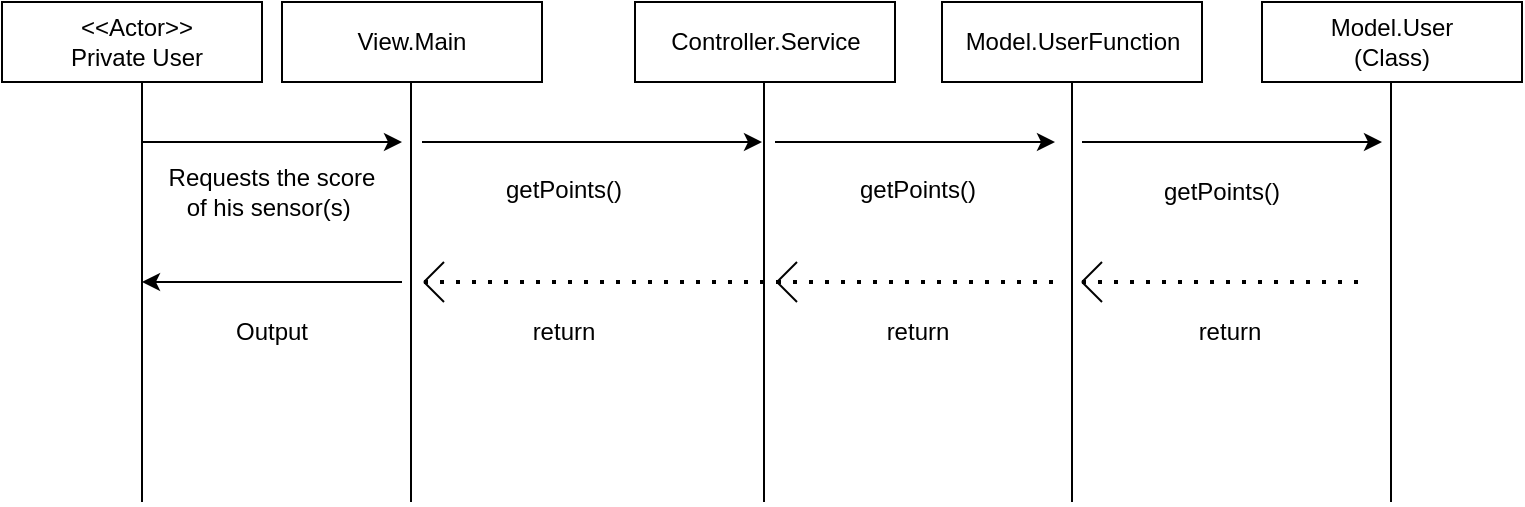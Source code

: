 <mxfile version="21.2.4" type="device">
  <diagram id="0Zi-DuWe4pThfq4NPJX8" name="Page-1">
    <mxGraphModel dx="916" dy="345" grid="1" gridSize="10" guides="1" tooltips="1" connect="1" arrows="1" fold="1" page="1" pageScale="1" pageWidth="827" pageHeight="1169" math="0" shadow="0">
      <root>
        <mxCell id="0" />
        <mxCell id="1" parent="0" />
        <mxCell id="J0QvIkvwXVLmpFwyTLTm-3" value="" style="rounded=0;whiteSpace=wrap;html=1;" parent="1" vertex="1">
          <mxGeometry x="150" y="10" width="130" height="40" as="geometry" />
        </mxCell>
        <mxCell id="J0QvIkvwXVLmpFwyTLTm-5" value="View.Main" style="text;html=1;strokeColor=none;fillColor=none;align=center;verticalAlign=middle;whiteSpace=wrap;rounded=0;" parent="1" vertex="1">
          <mxGeometry x="185" y="15" width="60" height="30" as="geometry" />
        </mxCell>
        <mxCell id="J0QvIkvwXVLmpFwyTLTm-8" value="" style="rounded=0;whiteSpace=wrap;html=1;" parent="1" vertex="1">
          <mxGeometry x="10" y="10" width="130" height="40" as="geometry" />
        </mxCell>
        <mxCell id="J0QvIkvwXVLmpFwyTLTm-9" value="&amp;lt;&amp;lt;Actor&amp;gt;&amp;gt;&lt;br&gt;Private User" style="text;html=1;strokeColor=none;fillColor=none;align=center;verticalAlign=middle;whiteSpace=wrap;rounded=0;" parent="1" vertex="1">
          <mxGeometry x="30" y="15" width="95" height="30" as="geometry" />
        </mxCell>
        <mxCell id="J0QvIkvwXVLmpFwyTLTm-11" value="" style="endArrow=classic;html=1;rounded=0;" parent="1" edge="1">
          <mxGeometry width="50" height="50" relative="1" as="geometry">
            <mxPoint x="80" y="80" as="sourcePoint" />
            <mxPoint x="210" y="80" as="targetPoint" />
          </mxGeometry>
        </mxCell>
        <mxCell id="J0QvIkvwXVLmpFwyTLTm-14" value="Requests the score&lt;br&gt;of his sensor(s)&amp;nbsp;" style="text;html=1;strokeColor=none;fillColor=none;align=center;verticalAlign=middle;whiteSpace=wrap;rounded=0;" parent="1" vertex="1">
          <mxGeometry x="80" y="90" width="130" height="30" as="geometry" />
        </mxCell>
        <mxCell id="J0QvIkvwXVLmpFwyTLTm-26" value="" style="endArrow=none;html=1;rounded=0;entryX=0.5;entryY=1;entryDx=0;entryDy=0;" parent="1" edge="1">
          <mxGeometry width="50" height="50" relative="1" as="geometry">
            <mxPoint x="214.5" y="260" as="sourcePoint" />
            <mxPoint x="214.5" y="50" as="targetPoint" />
          </mxGeometry>
        </mxCell>
        <mxCell id="J0QvIkvwXVLmpFwyTLTm-27" value="" style="endArrow=none;html=1;rounded=0;entryX=0.5;entryY=1;entryDx=0;entryDy=0;" parent="1" edge="1">
          <mxGeometry width="50" height="50" relative="1" as="geometry">
            <mxPoint x="80" y="260" as="sourcePoint" />
            <mxPoint x="80" y="50" as="targetPoint" />
          </mxGeometry>
        </mxCell>
        <mxCell id="J0QvIkvwXVLmpFwyTLTm-28" value="" style="endArrow=classic;html=1;rounded=0;" parent="1" edge="1">
          <mxGeometry width="50" height="50" relative="1" as="geometry">
            <mxPoint x="220" y="80" as="sourcePoint" />
            <mxPoint x="390" y="80" as="targetPoint" />
          </mxGeometry>
        </mxCell>
        <mxCell id="J0QvIkvwXVLmpFwyTLTm-30" value="getPoints()" style="text;html=1;strokeColor=none;fillColor=none;align=center;verticalAlign=middle;whiteSpace=wrap;rounded=0;" parent="1" vertex="1">
          <mxGeometry x="221" y="89" width="140" height="30" as="geometry" />
        </mxCell>
        <mxCell id="J0QvIkvwXVLmpFwyTLTm-46" value="" style="endArrow=none;dashed=1;html=1;dashPattern=1 3;strokeWidth=2;rounded=0;" parent="1" edge="1">
          <mxGeometry width="50" height="50" relative="1" as="geometry">
            <mxPoint x="221" y="150" as="sourcePoint" />
            <mxPoint x="400" y="150" as="targetPoint" />
          </mxGeometry>
        </mxCell>
        <mxCell id="J0QvIkvwXVLmpFwyTLTm-47" value="" style="endArrow=none;html=1;rounded=0;" parent="1" edge="1">
          <mxGeometry width="50" height="50" relative="1" as="geometry">
            <mxPoint x="221" y="150" as="sourcePoint" />
            <mxPoint x="231" y="140" as="targetPoint" />
          </mxGeometry>
        </mxCell>
        <mxCell id="J0QvIkvwXVLmpFwyTLTm-48" value="" style="endArrow=none;html=1;rounded=0;" parent="1" edge="1">
          <mxGeometry width="50" height="50" relative="1" as="geometry">
            <mxPoint x="221" y="150" as="sourcePoint" />
            <mxPoint x="231" y="160" as="targetPoint" />
            <Array as="points">
              <mxPoint x="231" y="160" />
            </Array>
          </mxGeometry>
        </mxCell>
        <mxCell id="J0QvIkvwXVLmpFwyTLTm-49" value="" style="endArrow=classic;html=1;rounded=0;" parent="1" edge="1">
          <mxGeometry width="50" height="50" relative="1" as="geometry">
            <mxPoint x="210" y="150" as="sourcePoint" />
            <mxPoint x="80" y="150" as="targetPoint" />
          </mxGeometry>
        </mxCell>
        <mxCell id="J0QvIkvwXVLmpFwyTLTm-50" value="return" style="text;html=1;strokeColor=none;fillColor=none;align=center;verticalAlign=middle;whiteSpace=wrap;rounded=0;" parent="1" vertex="1">
          <mxGeometry x="261" y="160" width="60" height="30" as="geometry" />
        </mxCell>
        <mxCell id="J0QvIkvwXVLmpFwyTLTm-52" value="Output" style="text;html=1;strokeColor=none;fillColor=none;align=center;verticalAlign=middle;whiteSpace=wrap;rounded=0;" parent="1" vertex="1">
          <mxGeometry x="115" y="160" width="60" height="30" as="geometry" />
        </mxCell>
        <mxCell id="tWReDUVrI50OzmOSi_4m-1" value="" style="rounded=0;whiteSpace=wrap;html=1;" vertex="1" parent="1">
          <mxGeometry x="640" y="10" width="130" height="40" as="geometry" />
        </mxCell>
        <mxCell id="tWReDUVrI50OzmOSi_4m-2" value="Model.User (Class)" style="text;html=1;strokeColor=none;fillColor=none;align=center;verticalAlign=middle;whiteSpace=wrap;rounded=0;" vertex="1" parent="1">
          <mxGeometry x="675" y="15" width="60" height="30" as="geometry" />
        </mxCell>
        <mxCell id="tWReDUVrI50OzmOSi_4m-3" value="" style="endArrow=none;html=1;rounded=0;entryX=0.5;entryY=1;entryDx=0;entryDy=0;" edge="1" parent="1">
          <mxGeometry width="50" height="50" relative="1" as="geometry">
            <mxPoint x="704.5" y="260" as="sourcePoint" />
            <mxPoint x="704.5" y="50" as="targetPoint" />
          </mxGeometry>
        </mxCell>
        <mxCell id="tWReDUVrI50OzmOSi_4m-4" value="" style="rounded=0;whiteSpace=wrap;html=1;" vertex="1" parent="1">
          <mxGeometry x="480" y="10" width="130" height="40" as="geometry" />
        </mxCell>
        <mxCell id="tWReDUVrI50OzmOSi_4m-5" value="Model.UserFunction" style="text;html=1;strokeColor=none;fillColor=none;align=center;verticalAlign=middle;whiteSpace=wrap;rounded=0;" vertex="1" parent="1">
          <mxGeometry x="507.5" y="15" width="75" height="30" as="geometry" />
        </mxCell>
        <mxCell id="tWReDUVrI50OzmOSi_4m-6" value="" style="endArrow=none;html=1;rounded=0;entryX=0.5;entryY=1;entryDx=0;entryDy=0;" edge="1" parent="1" target="tWReDUVrI50OzmOSi_4m-4">
          <mxGeometry width="50" height="50" relative="1" as="geometry">
            <mxPoint x="545" y="260" as="sourcePoint" />
            <mxPoint x="570" y="120" as="targetPoint" />
          </mxGeometry>
        </mxCell>
        <mxCell id="tWReDUVrI50OzmOSi_4m-7" value="" style="endArrow=classic;html=1;rounded=0;" edge="1" parent="1">
          <mxGeometry width="50" height="50" relative="1" as="geometry">
            <mxPoint x="550" y="80" as="sourcePoint" />
            <mxPoint x="700" y="80" as="targetPoint" />
          </mxGeometry>
        </mxCell>
        <mxCell id="tWReDUVrI50OzmOSi_4m-8" value="getPoints()" style="text;html=1;strokeColor=none;fillColor=none;align=center;verticalAlign=middle;whiteSpace=wrap;rounded=0;" vertex="1" parent="1">
          <mxGeometry x="550" y="90" width="140" height="30" as="geometry" />
        </mxCell>
        <mxCell id="tWReDUVrI50OzmOSi_4m-9" value="" style="endArrow=none;dashed=1;html=1;dashPattern=1 3;strokeWidth=2;rounded=0;" edge="1" parent="1">
          <mxGeometry width="50" height="50" relative="1" as="geometry">
            <mxPoint x="550" y="150" as="sourcePoint" />
            <mxPoint x="690" y="150" as="targetPoint" />
          </mxGeometry>
        </mxCell>
        <mxCell id="tWReDUVrI50OzmOSi_4m-10" value="" style="endArrow=none;html=1;rounded=0;" edge="1" parent="1">
          <mxGeometry width="50" height="50" relative="1" as="geometry">
            <mxPoint x="550" y="150" as="sourcePoint" />
            <mxPoint x="560" y="140" as="targetPoint" />
          </mxGeometry>
        </mxCell>
        <mxCell id="tWReDUVrI50OzmOSi_4m-11" value="" style="endArrow=none;html=1;rounded=0;" edge="1" parent="1">
          <mxGeometry width="50" height="50" relative="1" as="geometry">
            <mxPoint x="550" y="150" as="sourcePoint" />
            <mxPoint x="560" y="160" as="targetPoint" />
            <Array as="points">
              <mxPoint x="560" y="160" />
            </Array>
          </mxGeometry>
        </mxCell>
        <mxCell id="tWReDUVrI50OzmOSi_4m-12" value="return" style="text;html=1;strokeColor=none;fillColor=none;align=center;verticalAlign=middle;whiteSpace=wrap;rounded=0;" vertex="1" parent="1">
          <mxGeometry x="594" y="160" width="60" height="30" as="geometry" />
        </mxCell>
        <mxCell id="tWReDUVrI50OzmOSi_4m-13" value="" style="rounded=0;whiteSpace=wrap;html=1;" vertex="1" parent="1">
          <mxGeometry x="326.5" y="10" width="130" height="40" as="geometry" />
        </mxCell>
        <mxCell id="tWReDUVrI50OzmOSi_4m-14" value="Controller.Service" style="text;html=1;strokeColor=none;fillColor=none;align=center;verticalAlign=middle;whiteSpace=wrap;rounded=0;" vertex="1" parent="1">
          <mxGeometry x="361.5" y="15" width="60" height="30" as="geometry" />
        </mxCell>
        <mxCell id="tWReDUVrI50OzmOSi_4m-15" value="" style="endArrow=none;html=1;rounded=0;entryX=0.5;entryY=1;entryDx=0;entryDy=0;" edge="1" parent="1">
          <mxGeometry width="50" height="50" relative="1" as="geometry">
            <mxPoint x="391" y="260" as="sourcePoint" />
            <mxPoint x="391" y="50" as="targetPoint" />
          </mxGeometry>
        </mxCell>
        <mxCell id="tWReDUVrI50OzmOSi_4m-16" value="" style="endArrow=classic;html=1;rounded=0;" edge="1" parent="1">
          <mxGeometry width="50" height="50" relative="1" as="geometry">
            <mxPoint x="396.5" y="80" as="sourcePoint" />
            <mxPoint x="536.5" y="80" as="targetPoint" />
          </mxGeometry>
        </mxCell>
        <mxCell id="tWReDUVrI50OzmOSi_4m-17" value="getPoints()" style="text;html=1;strokeColor=none;fillColor=none;align=center;verticalAlign=middle;whiteSpace=wrap;rounded=0;" vertex="1" parent="1">
          <mxGeometry x="397.5" y="89" width="140" height="30" as="geometry" />
        </mxCell>
        <mxCell id="tWReDUVrI50OzmOSi_4m-18" value="" style="endArrow=none;dashed=1;html=1;dashPattern=1 3;strokeWidth=2;rounded=0;" edge="1" parent="1">
          <mxGeometry width="50" height="50" relative="1" as="geometry">
            <mxPoint x="397.5" y="150" as="sourcePoint" />
            <mxPoint x="537.5" y="150" as="targetPoint" />
          </mxGeometry>
        </mxCell>
        <mxCell id="tWReDUVrI50OzmOSi_4m-19" value="" style="endArrow=none;html=1;rounded=0;" edge="1" parent="1">
          <mxGeometry width="50" height="50" relative="1" as="geometry">
            <mxPoint x="397.5" y="150" as="sourcePoint" />
            <mxPoint x="407.5" y="140" as="targetPoint" />
          </mxGeometry>
        </mxCell>
        <mxCell id="tWReDUVrI50OzmOSi_4m-20" value="" style="endArrow=none;html=1;rounded=0;" edge="1" parent="1">
          <mxGeometry width="50" height="50" relative="1" as="geometry">
            <mxPoint x="397.5" y="150" as="sourcePoint" />
            <mxPoint x="407.5" y="160" as="targetPoint" />
            <Array as="points">
              <mxPoint x="407.5" y="160" />
            </Array>
          </mxGeometry>
        </mxCell>
        <mxCell id="tWReDUVrI50OzmOSi_4m-21" value="return" style="text;html=1;strokeColor=none;fillColor=none;align=center;verticalAlign=middle;whiteSpace=wrap;rounded=0;" vertex="1" parent="1">
          <mxGeometry x="437.5" y="160" width="60" height="30" as="geometry" />
        </mxCell>
      </root>
    </mxGraphModel>
  </diagram>
</mxfile>
